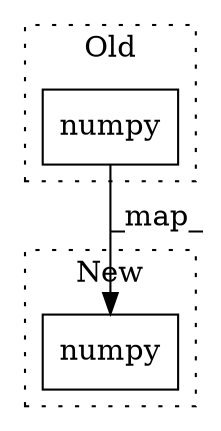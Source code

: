 digraph G {
subgraph cluster0 {
1 [label="numpy" a="32" s="812" l="7" shape="box"];
label = "Old";
style="dotted";
}
subgraph cluster1 {
2 [label="numpy" a="32" s="797" l="7" shape="box"];
label = "New";
style="dotted";
}
1 -> 2 [label="_map_"];
}